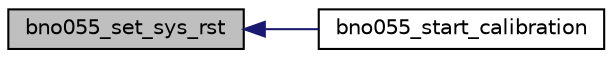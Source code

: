 digraph "bno055_set_sys_rst"
{
  edge [fontname="Helvetica",fontsize="10",labelfontname="Helvetica",labelfontsize="10"];
  node [fontname="Helvetica",fontsize="10",shape=record];
  rankdir="LR";
  Node1 [label="bno055_set_sys_rst",height=0.2,width=0.4,color="black", fillcolor="grey75", style="filled", fontcolor="black"];
  Node1 -> Node2 [dir="back",color="midnightblue",fontsize="10",style="solid",fontname="Helvetica"];
  Node2 [label="bno055_start_calibration",height=0.2,width=0.4,color="black", fillcolor="white", style="filled",URL="$group___b_n_o055.html#ga927cc0067bb748306b8ce4b846759f78"];
}
